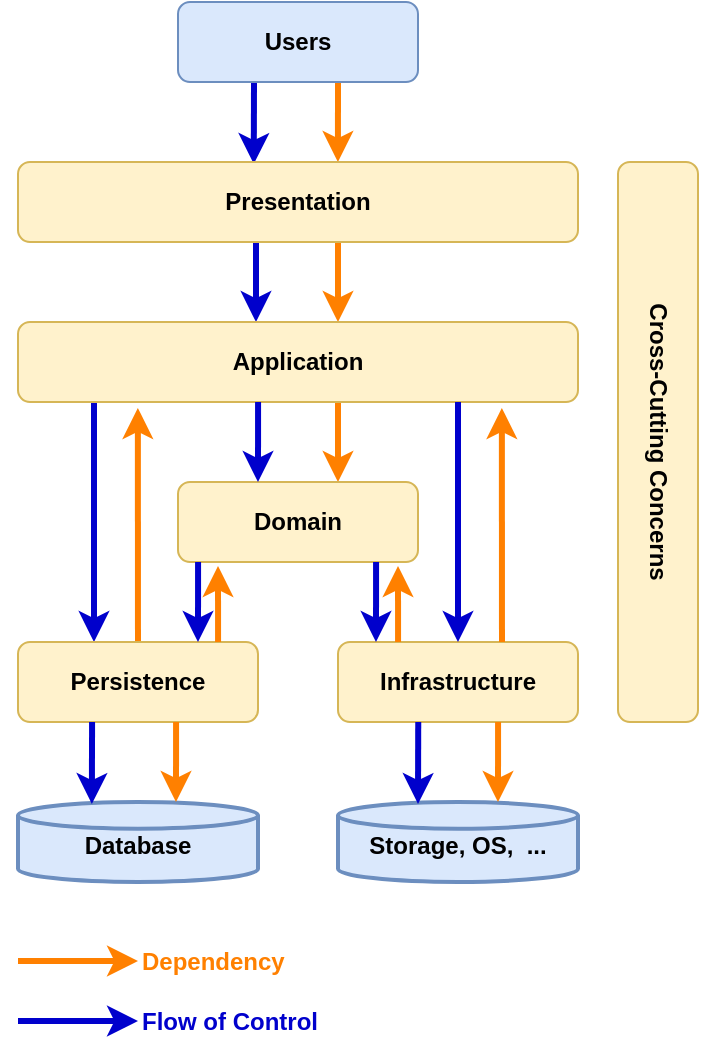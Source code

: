 <mxfile version="12.5.6" type="device"><diagram id="rOsOsXzstShcfSepX0iM" name="Page-1"><mxGraphModel dx="868" dy="411" grid="1" gridSize="10" guides="1" tooltips="1" connect="1" arrows="1" fold="1" page="1" pageScale="1" pageWidth="850" pageHeight="1100" math="0" shadow="0"><root><mxCell id="0"/><mxCell id="1" parent="0"/><mxCell id="hoIVqcJ50_7qzDen5r93-26" style="edgeStyle=none;rounded=0;orthogonalLoop=1;jettySize=auto;html=1;entryX=0.396;entryY=0.025;entryDx=0;entryDy=0;entryPerimeter=0;strokeColor=#0000CC;strokeWidth=3;fontColor=#FF8000;" parent="1" edge="1"><mxGeometry relative="1" as="geometry"><mxPoint x="358" y="120" as="sourcePoint"/><mxPoint x="357.88" y="161" as="targetPoint"/></mxGeometry></mxCell><mxCell id="hoIVqcJ50_7qzDen5r93-27" style="edgeStyle=none;rounded=0;orthogonalLoop=1;jettySize=auto;html=1;exitX=0.75;exitY=1;exitDx=0;exitDy=0;entryX=0.607;entryY=0;entryDx=0;entryDy=0;entryPerimeter=0;strokeColor=#FF8000;strokeWidth=3;fontColor=#FF8000;" parent="1" edge="1"><mxGeometry relative="1" as="geometry"><mxPoint x="400" y="120" as="sourcePoint"/><mxPoint x="399.96" y="160" as="targetPoint"/></mxGeometry></mxCell><mxCell id="hoIVqcJ50_7qzDen5r93-1" value="Users" style="rounded=1;whiteSpace=wrap;html=1;fontStyle=1;fillColor=#dae8fc;strokeColor=#6c8ebf;" parent="1" vertex="1"><mxGeometry x="320" y="80" width="120" height="40" as="geometry"/></mxCell><mxCell id="hoIVqcJ50_7qzDen5r93-28" style="edgeStyle=none;rounded=0;orthogonalLoop=1;jettySize=auto;html=1;exitX=0.25;exitY=1;exitDx=0;exitDy=0;entryX=0.25;entryY=0;entryDx=0;entryDy=0;strokeColor=#0000CC;strokeWidth=3;fontColor=#FF8000;" parent="1" edge="1"><mxGeometry relative="1" as="geometry"><mxPoint x="359" y="200" as="sourcePoint"/><mxPoint x="359" y="240" as="targetPoint"/></mxGeometry></mxCell><mxCell id="hoIVqcJ50_7qzDen5r93-29" style="edgeStyle=none;rounded=0;orthogonalLoop=1;jettySize=auto;html=1;exitX=0.75;exitY=1;exitDx=0;exitDy=0;entryX=0.75;entryY=0;entryDx=0;entryDy=0;strokeColor=#FF8000;strokeWidth=3;fontColor=#FF8000;" parent="1" edge="1"><mxGeometry relative="1" as="geometry"><mxPoint x="400" y="200" as="sourcePoint"/><mxPoint x="400" y="240" as="targetPoint"/></mxGeometry></mxCell><mxCell id="hoIVqcJ50_7qzDen5r93-2" value="Presentation" style="rounded=1;whiteSpace=wrap;html=1;fontStyle=1;fillColor=#fff2cc;strokeColor=#d6b656;" parent="1" vertex="1"><mxGeometry x="240" y="160" width="280" height="40" as="geometry"/></mxCell><mxCell id="hoIVqcJ50_7qzDen5r93-8" value="" style="edgeStyle=orthogonalEdgeStyle;rounded=0;orthogonalLoop=1;jettySize=auto;html=1;strokeWidth=3;strokeColor=#FF8000;" parent="1" source="hoIVqcJ50_7qzDen5r93-3" target="hoIVqcJ50_7qzDen5r93-4" edge="1"><mxGeometry relative="1" as="geometry"><Array as="points"><mxPoint x="400" y="300"/><mxPoint x="400" y="300"/></Array></mxGeometry></mxCell><mxCell id="hoIVqcJ50_7qzDen5r93-30" style="edgeStyle=none;rounded=0;orthogonalLoop=1;jettySize=auto;html=1;entryX=0.25;entryY=0;entryDx=0;entryDy=0;strokeColor=#0000CC;strokeWidth=3;fontColor=#FF8000;" parent="1" edge="1"><mxGeometry relative="1" as="geometry"><mxPoint x="278" y="280" as="sourcePoint"/><mxPoint x="278" y="400" as="targetPoint"/></mxGeometry></mxCell><mxCell id="hoIVqcJ50_7qzDen5r93-3" value="Application" style="rounded=1;whiteSpace=wrap;html=1;fontStyle=1;fillColor=#fff2cc;strokeColor=#d6b656;" parent="1" vertex="1"><mxGeometry x="240" y="240" width="280" height="40" as="geometry"/></mxCell><mxCell id="hoIVqcJ50_7qzDen5r93-4" value="Domain" style="rounded=1;whiteSpace=wrap;html=1;fontStyle=1;fillColor=#fff2cc;strokeColor=#d6b656;" parent="1" vertex="1"><mxGeometry x="320" y="320" width="120" height="40" as="geometry"/></mxCell><mxCell id="hoIVqcJ50_7qzDen5r93-5" value="Database" style="strokeWidth=2;html=1;shape=mxgraph.flowchart.database;whiteSpace=wrap;fontStyle=1;spacingTop=3;fillColor=#dae8fc;strokeColor=#6c8ebf;" parent="1" vertex="1"><mxGeometry x="240" y="480" width="120" height="40" as="geometry"/></mxCell><mxCell id="hoIVqcJ50_7qzDen5r93-10" value="Dependency" style="text;html=1;strokeColor=none;fillColor=none;align=left;verticalAlign=middle;whiteSpace=wrap;rounded=0;fontColor=#FF8000;fontStyle=1" parent="1" vertex="1"><mxGeometry x="300" y="550" width="40" height="20" as="geometry"/></mxCell><mxCell id="hoIVqcJ50_7qzDen5r93-12" value="" style="edgeStyle=orthogonalEdgeStyle;rounded=0;orthogonalLoop=1;jettySize=auto;html=1;strokeWidth=3;strokeColor=#FF8000;" parent="1" edge="1"><mxGeometry relative="1" as="geometry"><mxPoint x="240" y="559.5" as="sourcePoint"/><mxPoint x="300" y="559.5" as="targetPoint"/></mxGeometry></mxCell><mxCell id="hoIVqcJ50_7qzDen5r93-31" style="edgeStyle=none;rounded=0;orthogonalLoop=1;jettySize=auto;html=1;entryX=0.214;entryY=1.075;entryDx=0;entryDy=0;entryPerimeter=0;strokeColor=#FF8000;strokeWidth=3;fontColor=#FF8000;" parent="1" source="hoIVqcJ50_7qzDen5r93-13" target="hoIVqcJ50_7qzDen5r93-3" edge="1"><mxGeometry relative="1" as="geometry"/></mxCell><mxCell id="hoIVqcJ50_7qzDen5r93-13" value="Persistence" style="rounded=1;whiteSpace=wrap;html=1;fontStyle=1;fillColor=#fff2cc;strokeColor=#d6b656;" parent="1" vertex="1"><mxGeometry x="240" y="400" width="120" height="40" as="geometry"/></mxCell><mxCell id="hoIVqcJ50_7qzDen5r93-14" value="Infrastructure" style="rounded=1;whiteSpace=wrap;html=1;fontStyle=1;fillColor=#fff2cc;strokeColor=#d6b656;" parent="1" vertex="1"><mxGeometry x="400" y="400" width="120" height="40" as="geometry"/></mxCell><mxCell id="hoIVqcJ50_7qzDen5r93-15" value="Storage, OS,&amp;nbsp; ..." style="strokeWidth=2;html=1;shape=mxgraph.flowchart.database;whiteSpace=wrap;fontStyle=1;spacingTop=3;fillColor=#dae8fc;strokeColor=#6c8ebf;" parent="1" vertex="1"><mxGeometry x="400" y="480" width="120" height="40" as="geometry"/></mxCell><mxCell id="hoIVqcJ50_7qzDen5r93-22" value="Cross-Cutting Concerns" style="rounded=1;whiteSpace=wrap;html=1;fontStyle=1;fillColor=#fff2cc;strokeColor=#d6b656;rotation=90;" parent="1" vertex="1"><mxGeometry x="420" y="280" width="280" height="40" as="geometry"/></mxCell><mxCell id="hoIVqcJ50_7qzDen5r93-33" style="edgeStyle=none;rounded=0;orthogonalLoop=1;jettySize=auto;html=1;entryX=0.25;entryY=0;entryDx=0;entryDy=0;strokeColor=#0000CC;strokeWidth=3;fontColor=#FF8000;" parent="1" edge="1"><mxGeometry relative="1" as="geometry"><mxPoint x="460" y="280" as="sourcePoint"/><mxPoint x="460" y="400" as="targetPoint"/></mxGeometry></mxCell><mxCell id="hoIVqcJ50_7qzDen5r93-34" style="edgeStyle=none;rounded=0;orthogonalLoop=1;jettySize=auto;html=1;entryX=0.214;entryY=1.075;entryDx=0;entryDy=0;entryPerimeter=0;strokeColor=#FF8000;strokeWidth=3;fontColor=#FF8000;" parent="1" edge="1"><mxGeometry relative="1" as="geometry"><mxPoint x="481.988" y="400" as="sourcePoint"/><mxPoint x="481.92" y="283" as="targetPoint"/></mxGeometry></mxCell><mxCell id="hoIVqcJ50_7qzDen5r93-35" style="edgeStyle=none;rounded=0;orthogonalLoop=1;jettySize=auto;html=1;entryX=0.396;entryY=0.025;entryDx=0;entryDy=0;entryPerimeter=0;strokeColor=#0000CC;strokeWidth=3;fontColor=#FF8000;" parent="1" edge="1"><mxGeometry relative="1" as="geometry"><mxPoint x="277.04" y="440" as="sourcePoint"/><mxPoint x="276.92" y="481" as="targetPoint"/></mxGeometry></mxCell><mxCell id="hoIVqcJ50_7qzDen5r93-36" style="edgeStyle=none;rounded=0;orthogonalLoop=1;jettySize=auto;html=1;exitX=0.75;exitY=1;exitDx=0;exitDy=0;entryX=0.607;entryY=0;entryDx=0;entryDy=0;entryPerimeter=0;strokeColor=#FF8000;strokeWidth=3;fontColor=#FF8000;" parent="1" edge="1"><mxGeometry relative="1" as="geometry"><mxPoint x="319.04" y="440" as="sourcePoint"/><mxPoint x="319.0" y="480" as="targetPoint"/></mxGeometry></mxCell><mxCell id="hoIVqcJ50_7qzDen5r93-39" style="edgeStyle=none;rounded=0;orthogonalLoop=1;jettySize=auto;html=1;entryX=0.396;entryY=0.025;entryDx=0;entryDy=0;entryPerimeter=0;strokeColor=#0000CC;strokeWidth=3;fontColor=#FF8000;" parent="1" edge="1"><mxGeometry relative="1" as="geometry"><mxPoint x="440.12" y="440" as="sourcePoint"/><mxPoint x="440.0" y="481" as="targetPoint"/></mxGeometry></mxCell><mxCell id="hoIVqcJ50_7qzDen5r93-40" style="edgeStyle=none;rounded=0;orthogonalLoop=1;jettySize=auto;html=1;exitX=0.75;exitY=1;exitDx=0;exitDy=0;entryX=0.607;entryY=0;entryDx=0;entryDy=0;entryPerimeter=0;strokeColor=#FF8000;strokeWidth=3;fontColor=#FF8000;" parent="1" edge="1"><mxGeometry relative="1" as="geometry"><mxPoint x="480.04" y="440" as="sourcePoint"/><mxPoint x="480" y="480" as="targetPoint"/></mxGeometry></mxCell><mxCell id="hoIVqcJ50_7qzDen5r93-41" style="edgeStyle=none;rounded=0;orthogonalLoop=1;jettySize=auto;html=1;exitX=0.75;exitY=1;exitDx=0;exitDy=0;entryX=0.607;entryY=0;entryDx=0;entryDy=0;entryPerimeter=0;strokeColor=#0000CC;strokeWidth=3;fontColor=#FF8000;" parent="1" edge="1"><mxGeometry relative="1" as="geometry"><mxPoint x="360.04" y="280" as="sourcePoint"/><mxPoint x="360.0" y="320" as="targetPoint"/></mxGeometry></mxCell><mxCell id="hoIVqcJ50_7qzDen5r93-42" value="Flow of Control" style="text;html=1;strokeColor=none;fillColor=none;align=left;verticalAlign=middle;whiteSpace=wrap;rounded=0;fontColor=#0000CC;fontStyle=1" parent="1" vertex="1"><mxGeometry x="300" y="580" width="100" height="20" as="geometry"/></mxCell><mxCell id="hoIVqcJ50_7qzDen5r93-43" value="" style="edgeStyle=orthogonalEdgeStyle;rounded=0;orthogonalLoop=1;jettySize=auto;html=1;strokeWidth=3;strokeColor=#0000CC;fontColor=#0000CC;" parent="1" edge="1"><mxGeometry relative="1" as="geometry"><mxPoint x="240" y="589.5" as="sourcePoint"/><mxPoint x="300" y="589.5" as="targetPoint"/></mxGeometry></mxCell><mxCell id="EoBZydDuaQg2A3yqRFCW-1" style="rounded=0;orthogonalLoop=1;jettySize=auto;html=1;exitX=0.75;exitY=0;exitDx=0;exitDy=0;entryX=0.083;entryY=1.05;entryDx=0;entryDy=0;entryPerimeter=0;strokeWidth=3;strokeColor=#FF8000;" edge="1" parent="1"><mxGeometry relative="1" as="geometry"><mxPoint x="340.04" y="400" as="sourcePoint"/><mxPoint x="340.0" y="362" as="targetPoint"/></mxGeometry></mxCell><mxCell id="EoBZydDuaQg2A3yqRFCW-2" style="rounded=0;orthogonalLoop=1;jettySize=auto;html=1;exitX=0.75;exitY=0;exitDx=0;exitDy=0;entryX=0.083;entryY=1.05;entryDx=0;entryDy=0;entryPerimeter=0;strokeWidth=3;strokeColor=#FF8000;" edge="1" parent="1"><mxGeometry relative="1" as="geometry"><mxPoint x="430.04" y="400" as="sourcePoint"/><mxPoint x="430.0" y="362" as="targetPoint"/></mxGeometry></mxCell><mxCell id="EoBZydDuaQg2A3yqRFCW-3" style="edgeStyle=none;rounded=0;orthogonalLoop=1;jettySize=auto;html=1;exitX=0.75;exitY=1;exitDx=0;exitDy=0;entryX=0.607;entryY=0;entryDx=0;entryDy=0;entryPerimeter=0;strokeColor=#0000CC;strokeWidth=3;fontColor=#FF8000;" edge="1" parent="1"><mxGeometry relative="1" as="geometry"><mxPoint x="330.04" y="360" as="sourcePoint"/><mxPoint x="330" y="400" as="targetPoint"/></mxGeometry></mxCell><mxCell id="EoBZydDuaQg2A3yqRFCW-4" style="edgeStyle=none;rounded=0;orthogonalLoop=1;jettySize=auto;html=1;exitX=0.75;exitY=1;exitDx=0;exitDy=0;entryX=0.607;entryY=0;entryDx=0;entryDy=0;entryPerimeter=0;strokeColor=#0000CC;strokeWidth=3;fontColor=#FF8000;" edge="1" parent="1"><mxGeometry relative="1" as="geometry"><mxPoint x="419.04" y="360" as="sourcePoint"/><mxPoint x="419" y="400" as="targetPoint"/></mxGeometry></mxCell></root></mxGraphModel></diagram></mxfile>